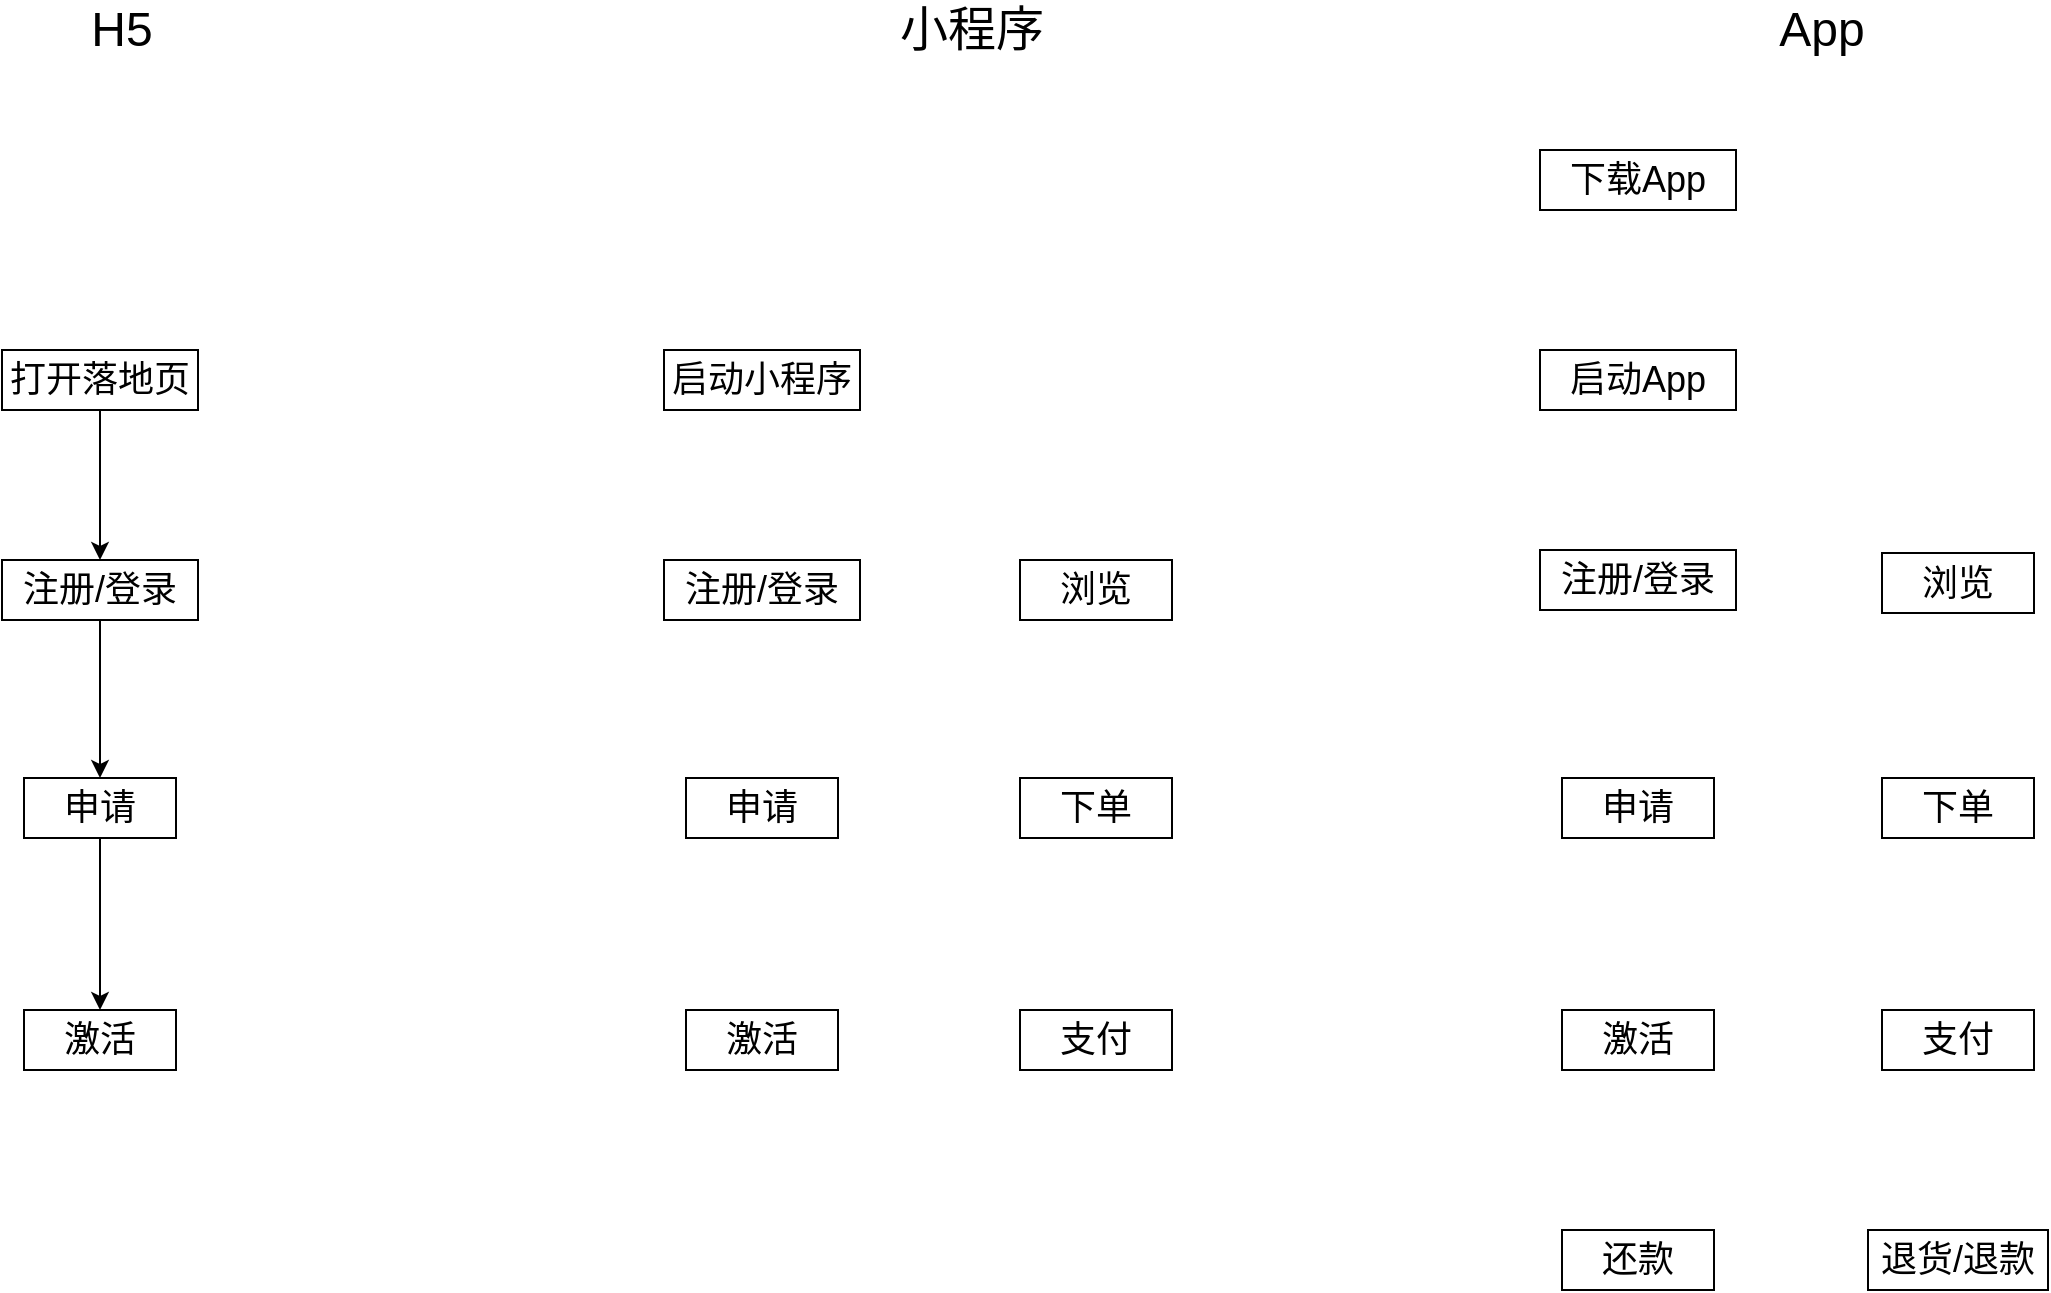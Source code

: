 <mxfile version="14.7.6" type="github">
  <diagram id="V0y6-ZIerVBITiBBVvoy" name="第 1 页">
    <mxGraphModel dx="1547" dy="944" grid="1" gridSize="10" guides="1" tooltips="1" connect="1" arrows="1" fold="1" page="1" pageScale="1" pageWidth="1169" pageHeight="827" math="0" shadow="0">
      <root>
        <mxCell id="0" />
        <mxCell id="1" parent="0" />
        <mxCell id="1jX2YD6o8cLYHH1xQEam-34" style="edgeStyle=orthogonalEdgeStyle;rounded=0;orthogonalLoop=1;jettySize=auto;html=1;entryX=0.5;entryY=0;entryDx=0;entryDy=0;" edge="1" parent="1" source="1jX2YD6o8cLYHH1xQEam-1" target="1jX2YD6o8cLYHH1xQEam-9">
          <mxGeometry relative="1" as="geometry" />
        </mxCell>
        <mxCell id="1jX2YD6o8cLYHH1xQEam-1" value="&lt;font style=&quot;font-size: 18px&quot;&gt;注册/登录&lt;/font&gt;" style="rounded=0;whiteSpace=wrap;html=1;" vertex="1" parent="1">
          <mxGeometry x="90" y="365" width="98" height="30" as="geometry" />
        </mxCell>
        <mxCell id="1jX2YD6o8cLYHH1xQEam-6" value="&lt;font style=&quot;font-size: 24px&quot;&gt;H5&lt;/font&gt;" style="text;html=1;strokeColor=none;fillColor=none;align=center;verticalAlign=middle;whiteSpace=wrap;rounded=0;direction=west;" vertex="1" parent="1">
          <mxGeometry x="130" y="90" width="40" height="20" as="geometry" />
        </mxCell>
        <mxCell id="1jX2YD6o8cLYHH1xQEam-7" value="&lt;span style=&quot;font-size: 24px&quot;&gt;小程序&lt;/span&gt;" style="text;html=1;strokeColor=none;fillColor=none;align=center;verticalAlign=middle;whiteSpace=wrap;rounded=0;direction=west;" vertex="1" parent="1">
          <mxGeometry x="530" y="90" width="90" height="20" as="geometry" />
        </mxCell>
        <mxCell id="1jX2YD6o8cLYHH1xQEam-8" value="&lt;font style=&quot;font-size: 24px&quot;&gt;App&lt;/font&gt;" style="text;html=1;strokeColor=none;fillColor=none;align=center;verticalAlign=middle;whiteSpace=wrap;rounded=0;direction=west;" vertex="1" parent="1">
          <mxGeometry x="980" y="90" width="40" height="20" as="geometry" />
        </mxCell>
        <mxCell id="1jX2YD6o8cLYHH1xQEam-35" style="edgeStyle=orthogonalEdgeStyle;rounded=0;orthogonalLoop=1;jettySize=auto;html=1;entryX=0.5;entryY=0;entryDx=0;entryDy=0;" edge="1" parent="1" source="1jX2YD6o8cLYHH1xQEam-9" target="1jX2YD6o8cLYHH1xQEam-10">
          <mxGeometry relative="1" as="geometry" />
        </mxCell>
        <mxCell id="1jX2YD6o8cLYHH1xQEam-9" value="&lt;font style=&quot;font-size: 18px&quot;&gt;申请&lt;/font&gt;" style="rounded=0;whiteSpace=wrap;html=1;" vertex="1" parent="1">
          <mxGeometry x="101" y="474" width="76" height="30" as="geometry" />
        </mxCell>
        <mxCell id="1jX2YD6o8cLYHH1xQEam-10" value="&lt;font style=&quot;font-size: 18px&quot;&gt;激活&lt;/font&gt;" style="rounded=0;whiteSpace=wrap;html=1;" vertex="1" parent="1">
          <mxGeometry x="101" y="590" width="76" height="30" as="geometry" />
        </mxCell>
        <mxCell id="1jX2YD6o8cLYHH1xQEam-12" value="&lt;font style=&quot;font-size: 18px&quot;&gt;注册/登录&lt;/font&gt;" style="rounded=0;whiteSpace=wrap;html=1;" vertex="1" parent="1">
          <mxGeometry x="421" y="365" width="98" height="30" as="geometry" />
        </mxCell>
        <mxCell id="1jX2YD6o8cLYHH1xQEam-13" value="&lt;font style=&quot;font-size: 18px&quot;&gt;申请&lt;/font&gt;" style="rounded=0;whiteSpace=wrap;html=1;" vertex="1" parent="1">
          <mxGeometry x="432" y="474" width="76" height="30" as="geometry" />
        </mxCell>
        <mxCell id="1jX2YD6o8cLYHH1xQEam-14" value="&lt;font style=&quot;font-size: 18px&quot;&gt;激活&lt;/font&gt;" style="rounded=0;whiteSpace=wrap;html=1;" vertex="1" parent="1">
          <mxGeometry x="432" y="590" width="76" height="30" as="geometry" />
        </mxCell>
        <mxCell id="1jX2YD6o8cLYHH1xQEam-15" value="&lt;font style=&quot;font-size: 18px&quot;&gt;浏览&lt;br&gt;&lt;/font&gt;" style="rounded=0;whiteSpace=wrap;html=1;" vertex="1" parent="1">
          <mxGeometry x="599" y="365" width="76" height="30" as="geometry" />
        </mxCell>
        <mxCell id="1jX2YD6o8cLYHH1xQEam-16" value="&lt;font style=&quot;font-size: 18px&quot;&gt;下单&lt;br&gt;&lt;/font&gt;" style="rounded=0;whiteSpace=wrap;html=1;" vertex="1" parent="1">
          <mxGeometry x="599" y="474" width="76" height="30" as="geometry" />
        </mxCell>
        <mxCell id="1jX2YD6o8cLYHH1xQEam-17" value="&lt;font style=&quot;font-size: 18px&quot;&gt;支付&lt;br&gt;&lt;/font&gt;" style="rounded=0;whiteSpace=wrap;html=1;" vertex="1" parent="1">
          <mxGeometry x="599" y="590" width="76" height="30" as="geometry" />
        </mxCell>
        <mxCell id="1jX2YD6o8cLYHH1xQEam-19" value="&lt;font style=&quot;font-size: 18px&quot;&gt;激活&lt;/font&gt;" style="rounded=0;whiteSpace=wrap;html=1;" vertex="1" parent="1">
          <mxGeometry x="870" y="590" width="76" height="30" as="geometry" />
        </mxCell>
        <mxCell id="1jX2YD6o8cLYHH1xQEam-20" value="&lt;font style=&quot;font-size: 18px&quot;&gt;注册/登录&lt;/font&gt;" style="rounded=0;whiteSpace=wrap;html=1;" vertex="1" parent="1">
          <mxGeometry x="859" y="360" width="98" height="30" as="geometry" />
        </mxCell>
        <mxCell id="1jX2YD6o8cLYHH1xQEam-21" value="&lt;font style=&quot;font-size: 18px&quot;&gt;申请&lt;/font&gt;" style="rounded=0;whiteSpace=wrap;html=1;" vertex="1" parent="1">
          <mxGeometry x="870" y="474" width="76" height="30" as="geometry" />
        </mxCell>
        <mxCell id="1jX2YD6o8cLYHH1xQEam-22" value="&lt;span style=&quot;font-size: 18px&quot;&gt;还款&lt;/span&gt;" style="rounded=0;whiteSpace=wrap;html=1;" vertex="1" parent="1">
          <mxGeometry x="870" y="700" width="76" height="30" as="geometry" />
        </mxCell>
        <mxCell id="1jX2YD6o8cLYHH1xQEam-23" value="&lt;font style=&quot;font-size: 18px&quot;&gt;启动App&lt;/font&gt;" style="rounded=0;whiteSpace=wrap;html=1;" vertex="1" parent="1">
          <mxGeometry x="859" y="260" width="98" height="30" as="geometry" />
        </mxCell>
        <mxCell id="1jX2YD6o8cLYHH1xQEam-24" value="&lt;span style=&quot;font-size: 18px&quot;&gt;启动小程序&lt;/span&gt;" style="rounded=0;whiteSpace=wrap;html=1;" vertex="1" parent="1">
          <mxGeometry x="421" y="260" width="98" height="30" as="geometry" />
        </mxCell>
        <mxCell id="1jX2YD6o8cLYHH1xQEam-33" style="edgeStyle=orthogonalEdgeStyle;rounded=0;orthogonalLoop=1;jettySize=auto;html=1;" edge="1" parent="1" source="1jX2YD6o8cLYHH1xQEam-27" target="1jX2YD6o8cLYHH1xQEam-1">
          <mxGeometry relative="1" as="geometry" />
        </mxCell>
        <mxCell id="1jX2YD6o8cLYHH1xQEam-27" value="&lt;font style=&quot;font-size: 18px&quot;&gt;打开落地页&lt;/font&gt;" style="rounded=0;whiteSpace=wrap;html=1;" vertex="1" parent="1">
          <mxGeometry x="90" y="260" width="98" height="30" as="geometry" />
        </mxCell>
        <mxCell id="1jX2YD6o8cLYHH1xQEam-28" value="&lt;font style=&quot;font-size: 18px&quot;&gt;下载App&lt;/font&gt;" style="rounded=0;whiteSpace=wrap;html=1;" vertex="1" parent="1">
          <mxGeometry x="859" y="160" width="98" height="30" as="geometry" />
        </mxCell>
        <mxCell id="1jX2YD6o8cLYHH1xQEam-29" value="&lt;font style=&quot;font-size: 18px&quot;&gt;浏览&lt;br&gt;&lt;/font&gt;" style="rounded=0;whiteSpace=wrap;html=1;" vertex="1" parent="1">
          <mxGeometry x="1030" y="361.5" width="76" height="30" as="geometry" />
        </mxCell>
        <mxCell id="1jX2YD6o8cLYHH1xQEam-30" value="&lt;font style=&quot;font-size: 18px&quot;&gt;下单&lt;br&gt;&lt;/font&gt;" style="rounded=0;whiteSpace=wrap;html=1;" vertex="1" parent="1">
          <mxGeometry x="1030" y="474" width="76" height="30" as="geometry" />
        </mxCell>
        <mxCell id="1jX2YD6o8cLYHH1xQEam-31" value="&lt;font style=&quot;font-size: 18px&quot;&gt;支付&lt;br&gt;&lt;/font&gt;" style="rounded=0;whiteSpace=wrap;html=1;" vertex="1" parent="1">
          <mxGeometry x="1030" y="590" width="76" height="30" as="geometry" />
        </mxCell>
        <mxCell id="1jX2YD6o8cLYHH1xQEam-32" value="&lt;font style=&quot;font-size: 18px&quot;&gt;退货/退款&lt;br&gt;&lt;/font&gt;" style="rounded=0;whiteSpace=wrap;html=1;" vertex="1" parent="1">
          <mxGeometry x="1023" y="700" width="90" height="30" as="geometry" />
        </mxCell>
      </root>
    </mxGraphModel>
  </diagram>
</mxfile>
